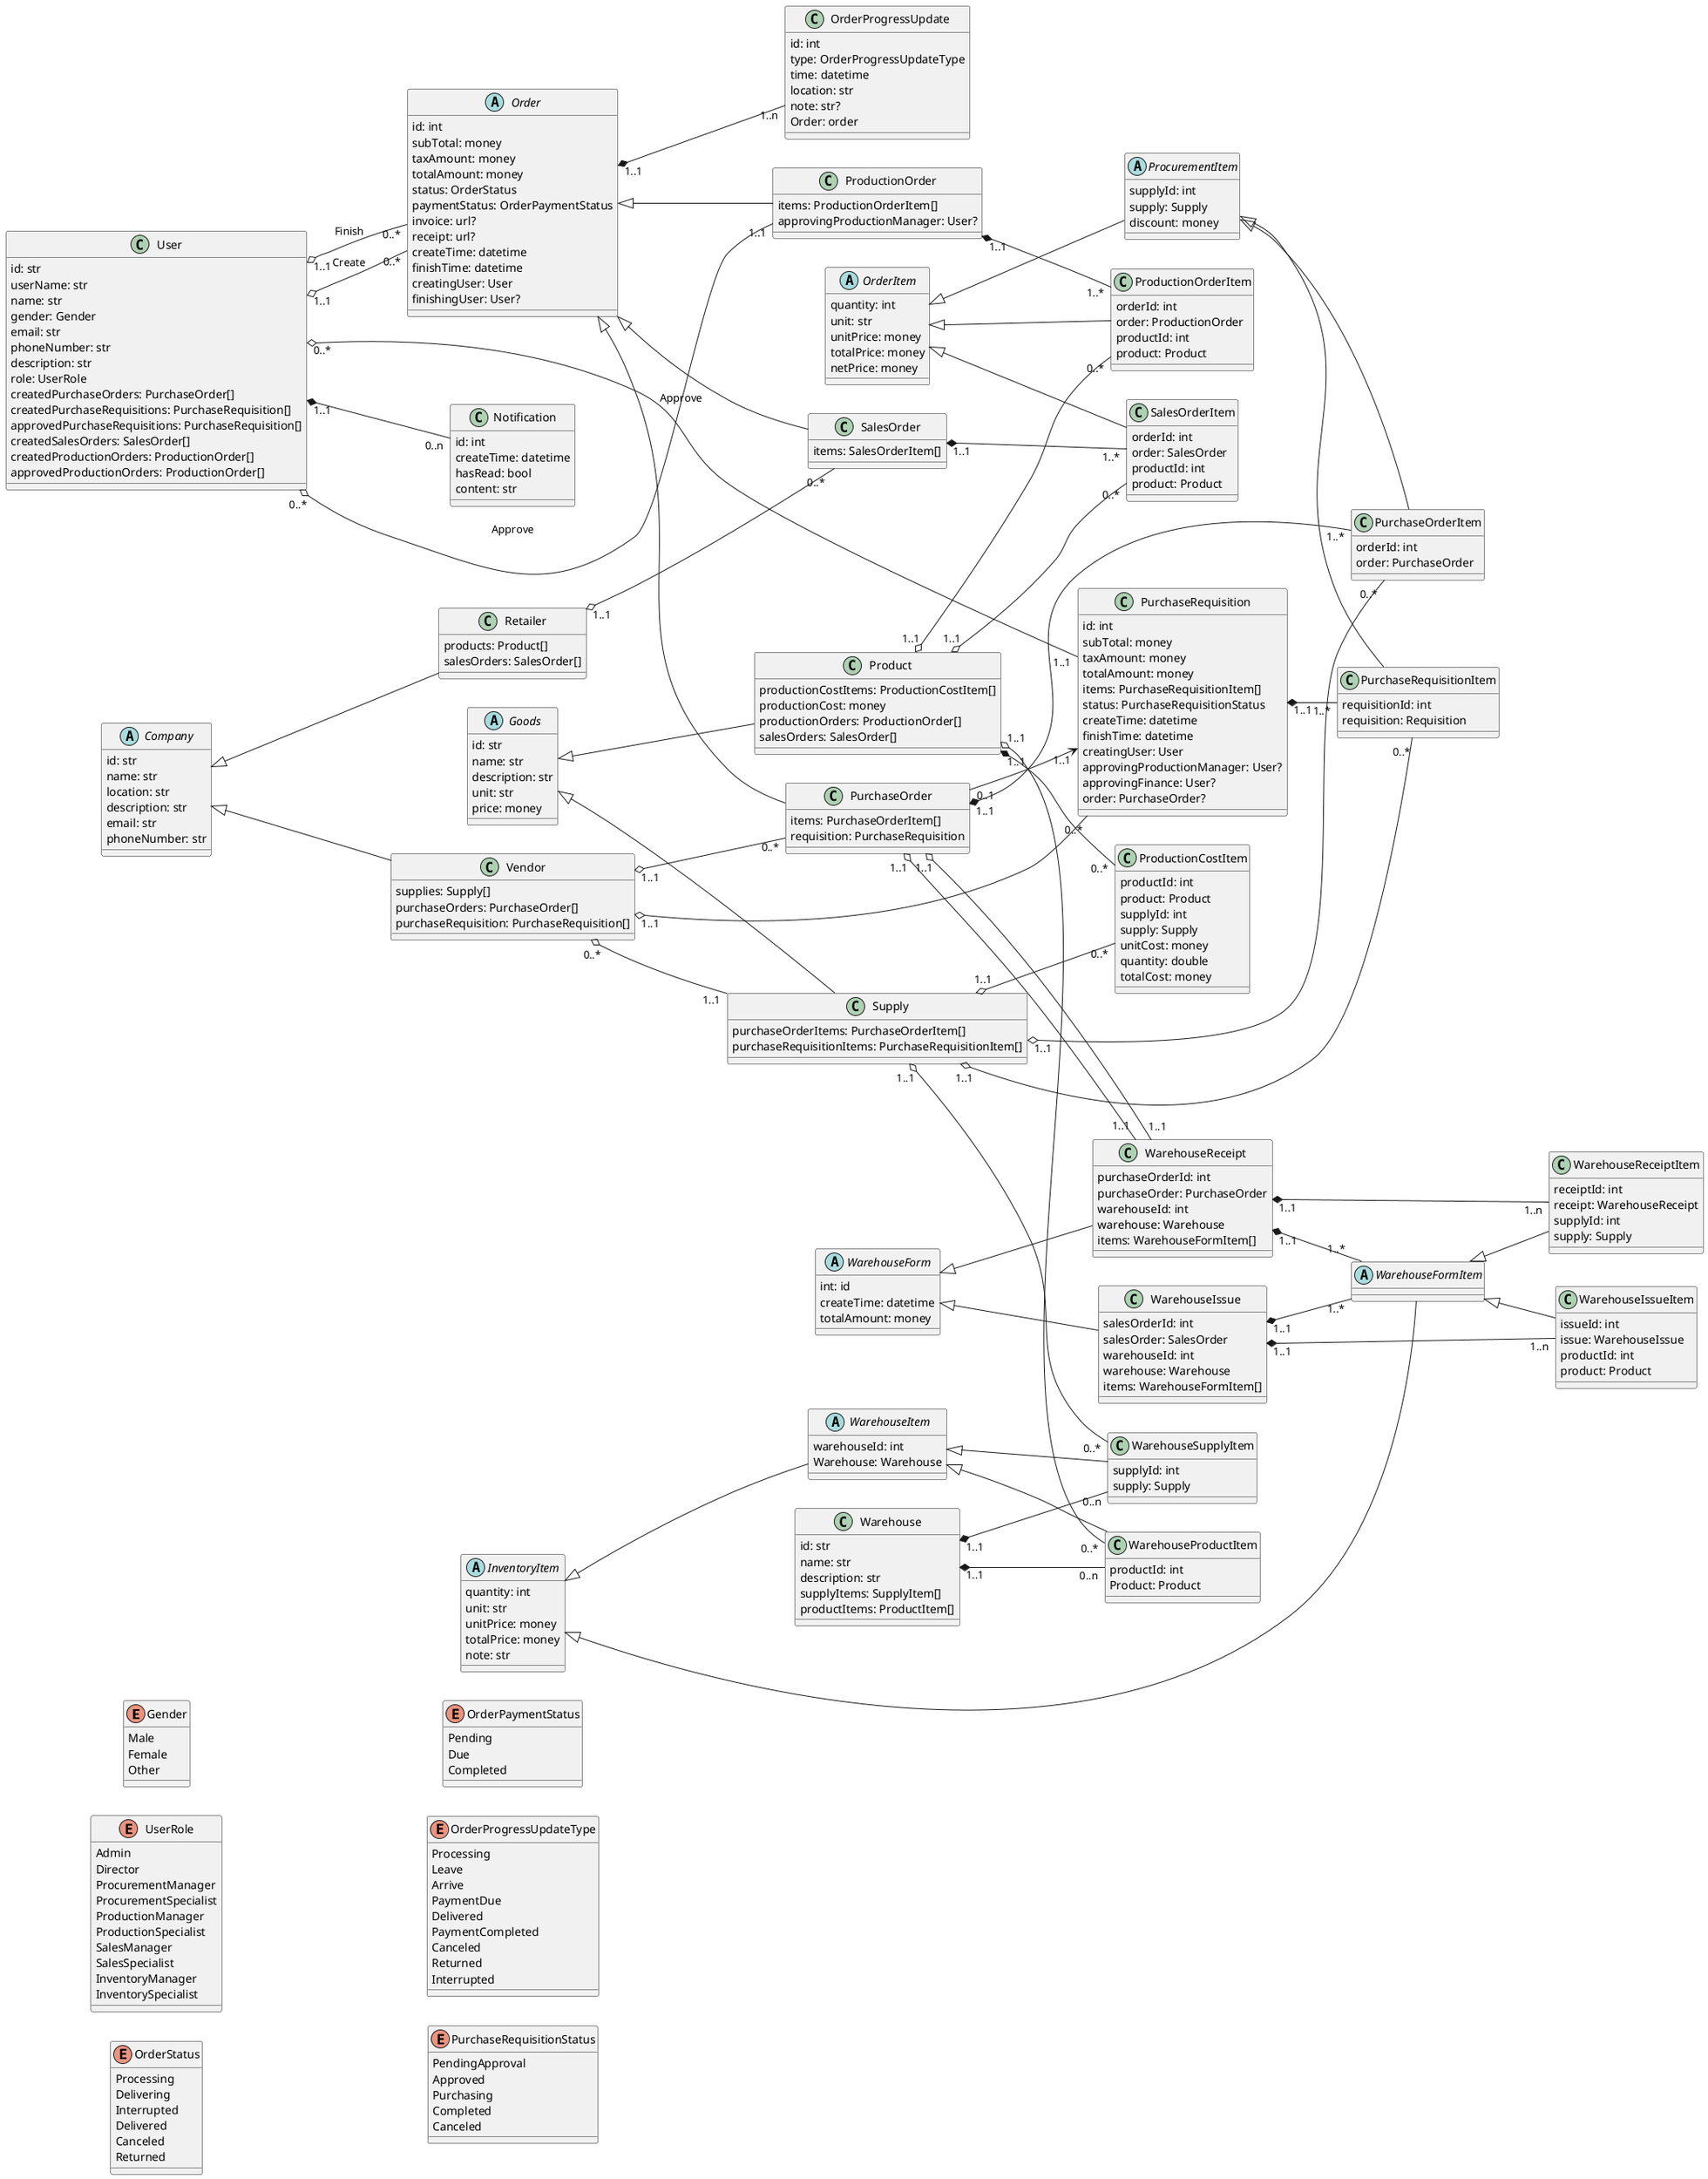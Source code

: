 @startuml classes
left to right direction

enum Gender {
    Male
    Female
    Other
}

enum UserRole {
    Admin
    Director
    ProcurementManager
    ProcurementSpecialist
    ProductionManager
    ProductionSpecialist
    SalesManager
    SalesSpecialist
    InventoryManager
    InventorySpecialist
}

class User {
    id: str
    userName: str
    name: str
    gender: Gender
    email: str
    phoneNumber: str
    description: str
    role: UserRole
    createdPurchaseOrders: PurchaseOrder[]
    createdPurchaseRequisitions: PurchaseRequisition[]
    approvedPurchaseRequisitions: PurchaseRequisition[]
    createdSalesOrders: SalesOrder[]
    createdProductionOrders: ProductionOrder[]
    approvedProductionOrders: ProductionOrder[]
}

class Notification {
    id: int
    createTime: datetime
    hasRead: bool
    content: str
}
User "1..1" *-- "0..n" Notification

abstract Company {
    id: str
    name: str
    location: str
    description: str
    email: str
    phoneNumber: str
}

class Vendor {
    supplies: Supply[]
    purchaseOrders: PurchaseOrder[]
    purchaseRequisition: PurchaseRequisition[]

}
Company <|-- Vendor

class Retailer {
    products: Product[]
    salesOrders: SalesOrder[]
}
Company <|-- Retailer

abstract Goods {
    id: str
    name: str
    description: str
    unit: str
    price: money
}

class Supply {
    purchaseOrderItems: PurchaseOrderItem[]
    purchaseRequisitionItems: PurchaseRequisitionItem[]
}
Goods <|-- Supply
Vendor "0..*" o-- "1..1" Supply


class Product {
    productionCostItems: ProductionCostItem[]
    productionCost: money
    productionOrders: ProductionOrder[]
    salesOrders: SalesOrder[]
}
Goods <|-- Product

class ProductionCostItem {
    productId: int
    product: Product
    supplyId: int
    supply: Supply
    unitCost: money
    quantity: double
    totalCost: money
}
Product "1..1" *-- "0..*" ProductionCostItem
Supply "1..1" o-- "0..*" ProductionCostItem

enum OrderStatus {
    Processing
    Delivering
    Interrupted
    Delivered
    Canceled
    Returned
}

enum OrderPaymentStatus {
    Pending
    Due
    Completed
}

abstract Order {
    id: int
    subTotal: money
    taxAmount: money
    totalAmount: money
    status: OrderStatus
    paymentStatus: OrderPaymentStatus
    invoice: url?
    receipt: url?
    createTime: datetime
    finishTime: datetime
    creatingUser: User
    finishingUser: User?
}
User "1..1" o-- "0..*" Order : Create
User "1..1" o-- "0..*" Order : Finish

abstract OrderItem {
    quantity: int
    unit: str
    unitPrice: money
    totalPrice: money
    netPrice: money
}

enum OrderProgressUpdateType {
    Processing
    Leave
    Arrive
    PaymentDue
    Delivered
    PaymentCompleted
    Canceled
    Returned
    Interrupted
}

class OrderProgressUpdate {
    id: int
    type: OrderProgressUpdateType
    time: datetime
    location: str
    note: str?
    Order: order
}
Order "1..1" *-- "1..n" OrderProgressUpdate

abstract ProcurementItem {
    supplyId: int
    supply: Supply
    discount: money
}
OrderItem <|-- ProcurementItem

enum PurchaseRequisitionStatus {
    PendingApproval
    Approved
    Purchasing
    Completed
    Canceled
}

class PurchaseRequisition {
    id: int
    subTotal: money
    taxAmount: money
    totalAmount: money
    items: PurchaseRequisitionItem[]
    status: PurchaseRequisitionStatus
    createTime: datetime
    finishTime: datetime
    creatingUser: User
    approvingProductionManager: User?
    approvingFinance: User?
    order: PurchaseOrder?
}
Vendor "1..1" o-- "0..*" PurchaseRequisition
User "0..*" o-- "1..1" PurchaseRequisition : Approve

class PurchaseRequisitionItem {
    requisitionId: int
    requisition: Requisition
}
ProcurementItem <|-- PurchaseRequisitionItem
PurchaseRequisition "1..1" *-- "1..*" PurchaseRequisitionItem
Supply "1..1" o-- "0..*" PurchaseRequisitionItem

class PurchaseOrder {
    items: PurchaseOrderItem[]
    requisition: PurchaseRequisition
}
Order <|-- PurchaseOrder
Vendor "1..1" o-- "0..*" PurchaseOrder
PurchaseOrder "0..1" --> "1..1" PurchaseRequisition

class PurchaseOrderItem {
    orderId: int
    order: PurchaseOrder
}
ProcurementItem <|-- PurchaseOrderItem
PurchaseOrder "1..1" *-- "1..*" PurchaseOrderItem
Supply "1..1" o-- "0..*" PurchaseOrderItem

class SalesOrder {
    items: SalesOrderItem[]
}
Order <|-- SalesOrder
Retailer "1..1" o-- "0..*" SalesOrder

class SalesOrderItem {
    orderId: int
    order: SalesOrder
    productId: int
    product: Product
}
OrderItem <|-- SalesOrderItem
SalesOrder "1..1" *-- "1..*" SalesOrderItem
Product "1..1" o-- "0..*" SalesOrderItem

class ProductionOrder {
    items: ProductionOrderItem[]
    approvingProductionManager: User?
}
Order <|-- ProductionOrder
User "0..*" o-- "1..1" ProductionOrder : Approve

class ProductionOrderItem {
    orderId: int
    order: ProductionOrder
    productId: int
    product: Product
}
OrderItem <|-- ProductionOrderItem
ProductionOrder "1..1" *-- "1..*" ProductionOrderItem
Product "1..1" o-- "0..*" ProductionOrderItem

abstract InventoryItem {
    quantity: int
    unit: str
    unitPrice: money
    totalPrice: money
    note: str
}

class Warehouse {
    id: str
    name: str
    description: str
    supplyItems: SupplyItem[]
    productItems: ProductItem[]
}

abstract WarehouseItem {
    warehouseId: int
    Warehouse: Warehouse
}
InventoryItem <|-- WarehouseItem

class WarehouseSupplyItem {
    supplyId: int
    supply: Supply
}
WarehouseItem <|-- WarehouseSupplyItem
Warehouse "1..1" *-- "0..n" WarehouseSupplyItem
Supply "1..1" o-- "0..*" WarehouseSupplyItem

class WarehouseProductItem {
    productId: int
    Product: Product
}
WarehouseItem <|-- WarehouseProductItem
Warehouse "1..1" *-- "0..n" WarehouseProductItem
Product "1..1" o-- "0..*" WarehouseProductItem

abstract WarehouseForm {
    int: id
    createTime: datetime
    totalAmount: money
}

abstract WarehouseFormItem
InventoryItem <|-- WarehouseFormItem

class WarehouseIssue {
    salesOrderId: int
    salesOrder: SalesOrder
    warehouseId: int
    warehouse: Warehouse
    items: WarehouseFormItem[]
}
WarehouseForm <|-- WarehouseIssue
WarehouseIssue "1..1" *-- "1..*" WarehouseFormItem
PurchaseOrder "1..1" o-- "1..1" WarehouseReceipt

class WarehouseIssueItem {
    issueId: int
    issue: WarehouseIssue
    productId: int
    product: Product
}
WarehouseFormItem <|-- WarehouseIssueItem
WarehouseIssue "1..1" *-- "1..n" WarehouseIssueItem

class WarehouseReceipt {
    purchaseOrderId: int
    purchaseOrder: PurchaseOrder
    warehouseId: int
    warehouse: Warehouse
    items: WarehouseFormItem[]
}
WarehouseForm <|-- WarehouseReceipt
WarehouseReceipt "1..1" *-- "1..*" WarehouseFormItem
PurchaseOrder "1..1" o-- "1..1" WarehouseReceipt

class WarehouseReceiptItem {
    receiptId: int
    receipt: WarehouseReceipt
    supplyId: int
    supply: Supply
}
WarehouseFormItem <|-- WarehouseReceiptItem
WarehouseReceipt "1..1" *-- "1..n" WarehouseReceiptItem
@enduml